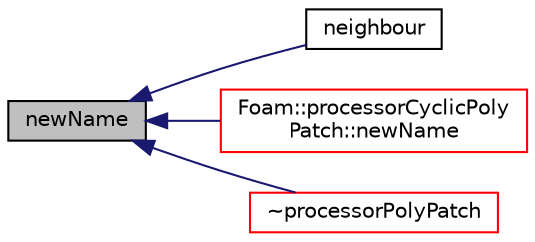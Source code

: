 digraph "newName"
{
  bgcolor="transparent";
  edge [fontname="Helvetica",fontsize="10",labelfontname="Helvetica",labelfontsize="10"];
  node [fontname="Helvetica",fontsize="10",shape=record];
  rankdir="LR";
  Node1 [label="newName",height=0.2,width=0.4,color="black", fillcolor="grey75", style="filled", fontcolor="black"];
  Node1 -> Node2 [dir="back",color="midnightblue",fontsize="10",style="solid",fontname="Helvetica"];
  Node2 [label="neighbour",height=0.2,width=0.4,color="black",URL="$a01996.html#ad79b15d7ae121ad8236251593e85866a",tooltip="Is the processor the patch neighbour ? "];
  Node1 -> Node3 [dir="back",color="midnightblue",fontsize="10",style="solid",fontname="Helvetica"];
  Node3 [label="Foam::processorCyclicPoly\lPatch::newName",height=0.2,width=0.4,color="red",URL="$a01984.html#a314180300df1ed425f4d59cbd17c56a9",tooltip="Return the name of a processorCyclicPolyPatch. "];
  Node1 -> Node4 [dir="back",color="midnightblue",fontsize="10",style="solid",fontname="Helvetica"];
  Node4 [label="~processorPolyPatch",height=0.2,width=0.4,color="red",URL="$a01996.html#a52c32b7e899de5fa994ce46e747d3022",tooltip="Destructor. "];
}
